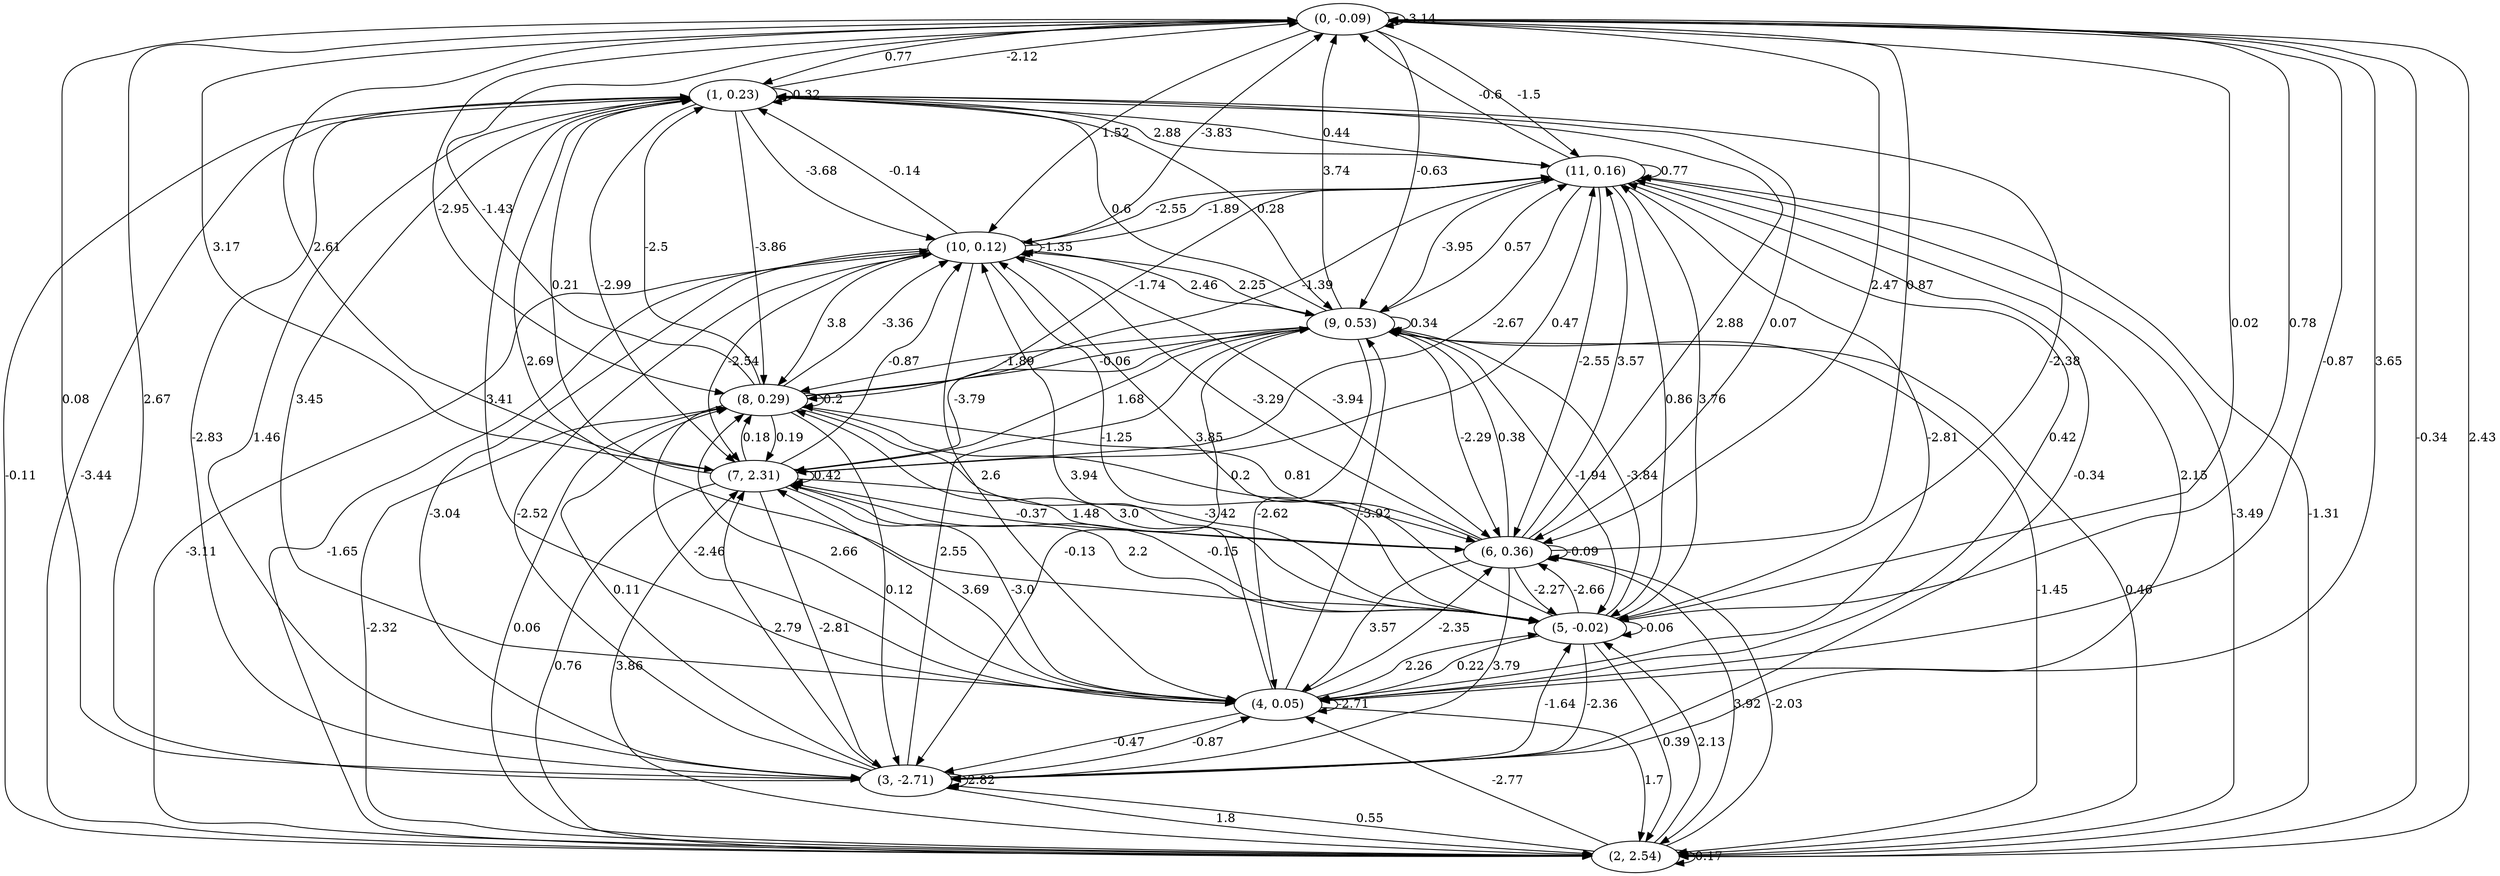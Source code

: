 digraph {
    0 [ label = "(0, -0.09)" ]
    1 [ label = "(1, 0.23)" ]
    2 [ label = "(2, 2.54)" ]
    3 [ label = "(3, -2.71)" ]
    4 [ label = "(4, 0.05)" ]
    5 [ label = "(5, -0.02)" ]
    6 [ label = "(6, 0.36)" ]
    7 [ label = "(7, 2.31)" ]
    8 [ label = "(8, 0.29)" ]
    9 [ label = "(9, 0.53)" ]
    10 [ label = "(10, 0.12)" ]
    11 [ label = "(11, 0.16)" ]
    0 -> 0 [ label = "-3.14" ]
    1 -> 1 [ label = "0.32" ]
    2 -> 2 [ label = "0.17" ]
    3 -> 3 [ label = "2.82" ]
    4 -> 4 [ label = "-2.71" ]
    5 -> 5 [ label = "-0.06" ]
    6 -> 6 [ label = "-0.09" ]
    7 -> 7 [ label = "0.42" ]
    8 -> 8 [ label = "0.2" ]
    9 -> 9 [ label = "0.34" ]
    10 -> 10 [ label = "-1.35" ]
    11 -> 11 [ label = "0.77" ]
    1 -> 0 [ label = "-2.12" ]
    2 -> 0 [ label = "2.43" ]
    3 -> 0 [ label = "2.67" ]
    4 -> 0 [ label = "-0.87" ]
    5 -> 0 [ label = "0.78" ]
    6 -> 0 [ label = "0.87" ]
    7 -> 0 [ label = "2.61" ]
    8 -> 0 [ label = "-1.43" ]
    9 -> 0 [ label = "3.74" ]
    10 -> 0 [ label = "-3.83" ]
    11 -> 0 [ label = "-0.6" ]
    0 -> 1 [ label = "0.77" ]
    2 -> 1 [ label = "-3.44" ]
    3 -> 1 [ label = "-2.83" ]
    4 -> 1 [ label = "3.41" ]
    5 -> 1 [ label = "2.69" ]
    6 -> 1 [ label = "2.88" ]
    7 -> 1 [ label = "0.21" ]
    8 -> 1 [ label = "-2.5" ]
    9 -> 1 [ label = "0.6" ]
    10 -> 1 [ label = "-0.14" ]
    11 -> 1 [ label = "2.88" ]
    0 -> 2 [ label = "-0.34" ]
    1 -> 2 [ label = "-0.11" ]
    3 -> 2 [ label = "1.8" ]
    4 -> 2 [ label = "1.7" ]
    5 -> 2 [ label = "0.39" ]
    6 -> 2 [ label = "3.92" ]
    7 -> 2 [ label = "0.76" ]
    8 -> 2 [ label = "-2.32" ]
    9 -> 2 [ label = "-1.45" ]
    10 -> 2 [ label = "-3.11" ]
    11 -> 2 [ label = "-3.49" ]
    0 -> 3 [ label = "0.08" ]
    1 -> 3 [ label = "1.46" ]
    2 -> 3 [ label = "0.55" ]
    4 -> 3 [ label = "-0.47" ]
    5 -> 3 [ label = "-2.36" ]
    6 -> 3 [ label = "3.79" ]
    7 -> 3 [ label = "-2.81" ]
    8 -> 3 [ label = "0.12" ]
    9 -> 3 [ label = "-0.13" ]
    10 -> 3 [ label = "-3.04" ]
    11 -> 3 [ label = "-0.34" ]
    0 -> 4 [ label = "3.65" ]
    1 -> 4 [ label = "3.45" ]
    2 -> 4 [ label = "-2.77" ]
    3 -> 4 [ label = "-0.87" ]
    5 -> 4 [ label = "0.22" ]
    6 -> 4 [ label = "3.57" ]
    7 -> 4 [ label = "-3.0" ]
    8 -> 4 [ label = "-2.46" ]
    9 -> 4 [ label = "-2.62" ]
    10 -> 4 [ label = "2.6" ]
    11 -> 4 [ label = "-2.81" ]
    0 -> 5 [ label = "0.02" ]
    1 -> 5 [ label = "-2.38" ]
    2 -> 5 [ label = "2.13" ]
    3 -> 5 [ label = "-1.64" ]
    4 -> 5 [ label = "2.26" ]
    6 -> 5 [ label = "-2.27" ]
    7 -> 5 [ label = "-0.15" ]
    8 -> 5 [ label = "-3.42" ]
    9 -> 5 [ label = "-1.94" ]
    10 -> 5 [ label = "-1.25" ]
    11 -> 5 [ label = "0.86" ]
    0 -> 6 [ label = "2.47" ]
    1 -> 6 [ label = "0.07" ]
    2 -> 6 [ label = "-2.03" ]
    4 -> 6 [ label = "-2.35" ]
    5 -> 6 [ label = "-2.66" ]
    7 -> 6 [ label = "1.48" ]
    8 -> 6 [ label = "0.2" ]
    9 -> 6 [ label = "-2.29" ]
    10 -> 6 [ label = "-3.94" ]
    11 -> 6 [ label = "-2.55" ]
    0 -> 7 [ label = "3.17" ]
    1 -> 7 [ label = "-2.99" ]
    2 -> 7 [ label = "3.86" ]
    3 -> 7 [ label = "2.79" ]
    4 -> 7 [ label = "3.69" ]
    5 -> 7 [ label = "2.2" ]
    6 -> 7 [ label = "-0.37" ]
    8 -> 7 [ label = "0.19" ]
    9 -> 7 [ label = "-3.79" ]
    10 -> 7 [ label = "-2.54" ]
    11 -> 7 [ label = "-2.67" ]
    0 -> 8 [ label = "-2.95" ]
    1 -> 8 [ label = "-3.86" ]
    2 -> 8 [ label = "0.06" ]
    3 -> 8 [ label = "0.11" ]
    4 -> 8 [ label = "2.66" ]
    5 -> 8 [ label = "3.0" ]
    6 -> 8 [ label = "0.81" ]
    7 -> 8 [ label = "0.18" ]
    9 -> 8 [ label = "-1.89" ]
    10 -> 8 [ label = "3.8" ]
    11 -> 8 [ label = "-1.74" ]
    0 -> 9 [ label = "-0.63" ]
    1 -> 9 [ label = "0.28" ]
    2 -> 9 [ label = "0.46" ]
    3 -> 9 [ label = "2.55" ]
    4 -> 9 [ label = "-3.92" ]
    5 -> 9 [ label = "-3.84" ]
    6 -> 9 [ label = "0.38" ]
    7 -> 9 [ label = "1.68" ]
    8 -> 9 [ label = "-0.06" ]
    10 -> 9 [ label = "2.46" ]
    11 -> 9 [ label = "-3.95" ]
    0 -> 10 [ label = "1.52" ]
    1 -> 10 [ label = "-3.68" ]
    2 -> 10 [ label = "-1.65" ]
    3 -> 10 [ label = "-2.52" ]
    4 -> 10 [ label = "3.94" ]
    5 -> 10 [ label = "3.85" ]
    6 -> 10 [ label = "-3.29" ]
    7 -> 10 [ label = "-0.87" ]
    8 -> 10 [ label = "-3.36" ]
    9 -> 10 [ label = "2.25" ]
    11 -> 10 [ label = "-2.55" ]
    0 -> 11 [ label = "-1.5" ]
    1 -> 11 [ label = "0.44" ]
    2 -> 11 [ label = "-1.31" ]
    3 -> 11 [ label = "2.15" ]
    4 -> 11 [ label = "0.42" ]
    5 -> 11 [ label = "3.76" ]
    6 -> 11 [ label = "3.57" ]
    7 -> 11 [ label = "0.47" ]
    8 -> 11 [ label = "-1.39" ]
    9 -> 11 [ label = "0.57" ]
    10 -> 11 [ label = "-1.89" ]
}

